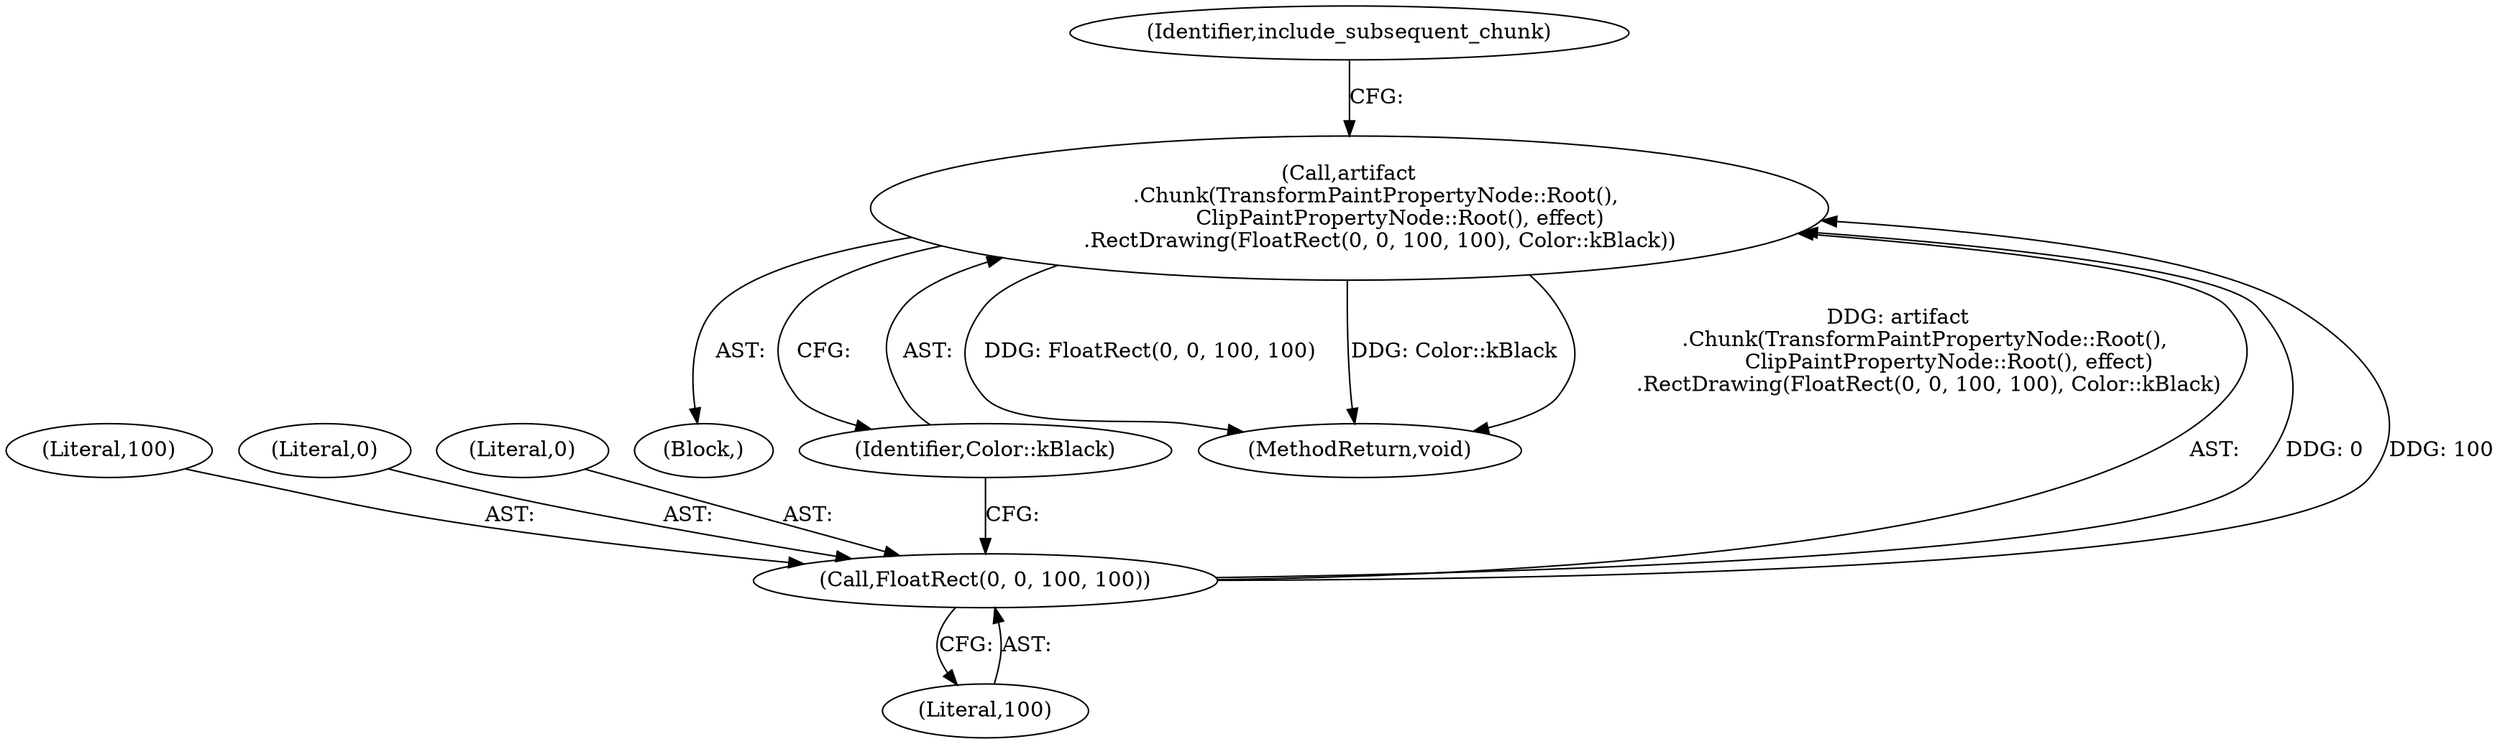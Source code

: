 digraph "1_Chrome_f911e11e7f6b5c0d6f5ee694a9871de6619889f7_29@del" {
"1000116" [label="(Call,artifact\n        .Chunk(TransformPaintPropertyNode::Root(),\n               ClipPaintPropertyNode::Root(), effect)\n         .RectDrawing(FloatRect(0, 0, 100, 100), Color::kBlack))"];
"1000117" [label="(Call,FloatRect(0, 0, 100, 100))"];
"1000120" [label="(Literal,100)"];
"1000105" [label="(Block,)"];
"1000117" [label="(Call,FloatRect(0, 0, 100, 100))"];
"1000118" [label="(Literal,0)"];
"1000119" [label="(Literal,0)"];
"1000122" [label="(Identifier,Color::kBlack)"];
"1000121" [label="(Literal,100)"];
"1000116" [label="(Call,artifact\n        .Chunk(TransformPaintPropertyNode::Root(),\n               ClipPaintPropertyNode::Root(), effect)\n         .RectDrawing(FloatRect(0, 0, 100, 100), Color::kBlack))"];
"1000124" [label="(Identifier,include_subsequent_chunk)"];
"1000129" [label="(MethodReturn,void)"];
"1000116" -> "1000105"  [label="AST: "];
"1000116" -> "1000122"  [label="CFG: "];
"1000117" -> "1000116"  [label="AST: "];
"1000122" -> "1000116"  [label="AST: "];
"1000124" -> "1000116"  [label="CFG: "];
"1000116" -> "1000129"  [label="DDG: FloatRect(0, 0, 100, 100)"];
"1000116" -> "1000129"  [label="DDG: Color::kBlack"];
"1000116" -> "1000129"  [label="DDG: artifact\n        .Chunk(TransformPaintPropertyNode::Root(),\n               ClipPaintPropertyNode::Root(), effect)\n         .RectDrawing(FloatRect(0, 0, 100, 100), Color::kBlack)"];
"1000117" -> "1000116"  [label="DDG: 0"];
"1000117" -> "1000116"  [label="DDG: 100"];
"1000117" -> "1000121"  [label="CFG: "];
"1000118" -> "1000117"  [label="AST: "];
"1000119" -> "1000117"  [label="AST: "];
"1000120" -> "1000117"  [label="AST: "];
"1000121" -> "1000117"  [label="AST: "];
"1000122" -> "1000117"  [label="CFG: "];
}
